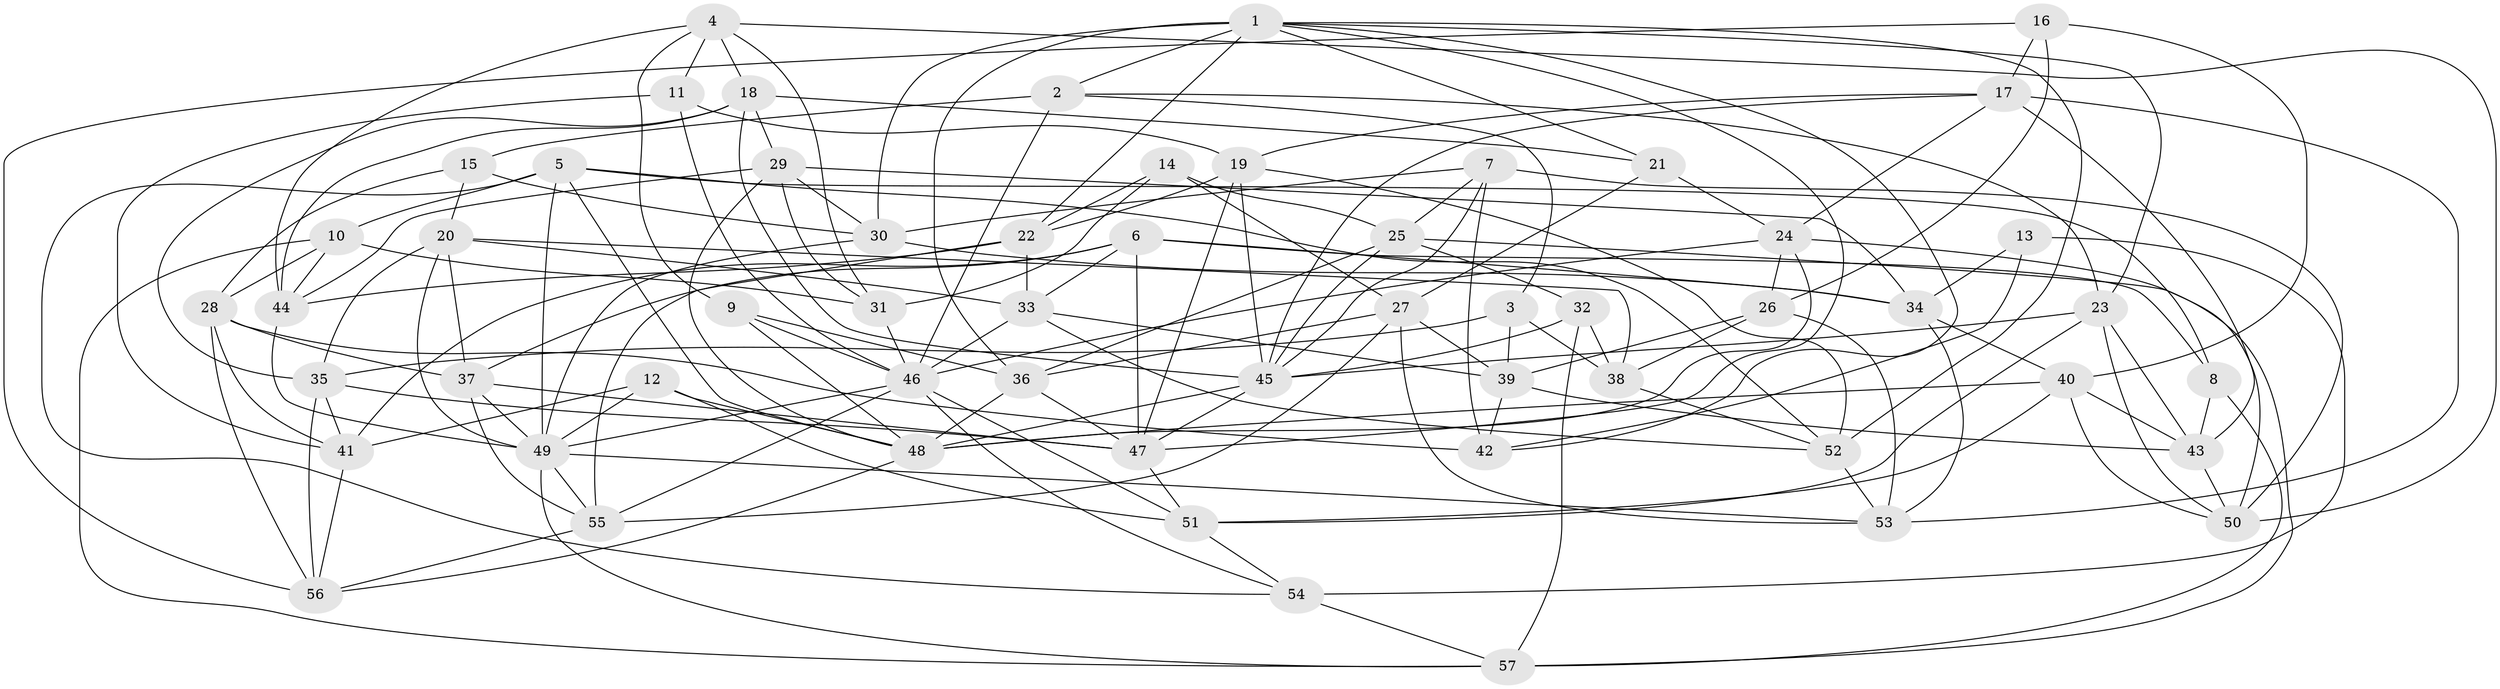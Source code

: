 // original degree distribution, {4: 1.0}
// Generated by graph-tools (version 1.1) at 2025/26/03/09/25 03:26:53]
// undirected, 57 vertices, 165 edges
graph export_dot {
graph [start="1"]
  node [color=gray90,style=filled];
  1;
  2;
  3;
  4;
  5;
  6;
  7;
  8;
  9;
  10;
  11;
  12;
  13;
  14;
  15;
  16;
  17;
  18;
  19;
  20;
  21;
  22;
  23;
  24;
  25;
  26;
  27;
  28;
  29;
  30;
  31;
  32;
  33;
  34;
  35;
  36;
  37;
  38;
  39;
  40;
  41;
  42;
  43;
  44;
  45;
  46;
  47;
  48;
  49;
  50;
  51;
  52;
  53;
  54;
  55;
  56;
  57;
  1 -- 2 [weight=2.0];
  1 -- 21 [weight=1.0];
  1 -- 22 [weight=1.0];
  1 -- 23 [weight=1.0];
  1 -- 30 [weight=1.0];
  1 -- 36 [weight=1.0];
  1 -- 42 [weight=1.0];
  1 -- 47 [weight=1.0];
  1 -- 52 [weight=1.0];
  2 -- 3 [weight=1.0];
  2 -- 15 [weight=1.0];
  2 -- 23 [weight=1.0];
  2 -- 46 [weight=1.0];
  3 -- 35 [weight=1.0];
  3 -- 38 [weight=1.0];
  3 -- 39 [weight=1.0];
  4 -- 9 [weight=1.0];
  4 -- 11 [weight=1.0];
  4 -- 18 [weight=1.0];
  4 -- 31 [weight=1.0];
  4 -- 44 [weight=1.0];
  4 -- 50 [weight=1.0];
  5 -- 8 [weight=1.0];
  5 -- 10 [weight=1.0];
  5 -- 48 [weight=1.0];
  5 -- 49 [weight=1.0];
  5 -- 52 [weight=1.0];
  5 -- 54 [weight=1.0];
  6 -- 8 [weight=1.0];
  6 -- 33 [weight=1.0];
  6 -- 34 [weight=1.0];
  6 -- 37 [weight=1.0];
  6 -- 41 [weight=1.0];
  6 -- 47 [weight=1.0];
  7 -- 25 [weight=1.0];
  7 -- 30 [weight=1.0];
  7 -- 42 [weight=2.0];
  7 -- 45 [weight=1.0];
  7 -- 50 [weight=1.0];
  8 -- 43 [weight=1.0];
  8 -- 57 [weight=1.0];
  9 -- 36 [weight=1.0];
  9 -- 46 [weight=1.0];
  9 -- 48 [weight=1.0];
  10 -- 28 [weight=1.0];
  10 -- 31 [weight=2.0];
  10 -- 44 [weight=1.0];
  10 -- 57 [weight=1.0];
  11 -- 19 [weight=1.0];
  11 -- 41 [weight=1.0];
  11 -- 46 [weight=1.0];
  12 -- 41 [weight=1.0];
  12 -- 48 [weight=1.0];
  12 -- 49 [weight=1.0];
  12 -- 51 [weight=1.0];
  13 -- 34 [weight=1.0];
  13 -- 42 [weight=1.0];
  13 -- 54 [weight=2.0];
  14 -- 22 [weight=1.0];
  14 -- 25 [weight=1.0];
  14 -- 27 [weight=1.0];
  14 -- 31 [weight=1.0];
  15 -- 20 [weight=1.0];
  15 -- 28 [weight=1.0];
  15 -- 30 [weight=1.0];
  16 -- 17 [weight=1.0];
  16 -- 26 [weight=1.0];
  16 -- 40 [weight=1.0];
  16 -- 56 [weight=1.0];
  17 -- 19 [weight=1.0];
  17 -- 24 [weight=1.0];
  17 -- 43 [weight=1.0];
  17 -- 45 [weight=1.0];
  17 -- 53 [weight=1.0];
  18 -- 21 [weight=1.0];
  18 -- 29 [weight=1.0];
  18 -- 35 [weight=1.0];
  18 -- 44 [weight=1.0];
  18 -- 45 [weight=1.0];
  19 -- 22 [weight=1.0];
  19 -- 45 [weight=1.0];
  19 -- 47 [weight=1.0];
  19 -- 52 [weight=1.0];
  20 -- 33 [weight=1.0];
  20 -- 35 [weight=1.0];
  20 -- 37 [weight=1.0];
  20 -- 38 [weight=1.0];
  20 -- 49 [weight=1.0];
  21 -- 24 [weight=1.0];
  21 -- 27 [weight=1.0];
  22 -- 33 [weight=1.0];
  22 -- 44 [weight=1.0];
  22 -- 55 [weight=1.0];
  23 -- 43 [weight=1.0];
  23 -- 45 [weight=1.0];
  23 -- 50 [weight=1.0];
  23 -- 51 [weight=1.0];
  24 -- 26 [weight=1.0];
  24 -- 46 [weight=1.0];
  24 -- 48 [weight=1.0];
  24 -- 50 [weight=1.0];
  25 -- 32 [weight=1.0];
  25 -- 36 [weight=1.0];
  25 -- 45 [weight=1.0];
  25 -- 57 [weight=1.0];
  26 -- 38 [weight=2.0];
  26 -- 39 [weight=1.0];
  26 -- 53 [weight=1.0];
  27 -- 36 [weight=1.0];
  27 -- 39 [weight=1.0];
  27 -- 53 [weight=1.0];
  27 -- 55 [weight=1.0];
  28 -- 37 [weight=1.0];
  28 -- 41 [weight=1.0];
  28 -- 42 [weight=1.0];
  28 -- 56 [weight=1.0];
  29 -- 30 [weight=1.0];
  29 -- 31 [weight=1.0];
  29 -- 34 [weight=1.0];
  29 -- 44 [weight=1.0];
  29 -- 48 [weight=1.0];
  30 -- 34 [weight=1.0];
  30 -- 49 [weight=1.0];
  31 -- 46 [weight=1.0];
  32 -- 38 [weight=1.0];
  32 -- 45 [weight=1.0];
  32 -- 57 [weight=1.0];
  33 -- 39 [weight=1.0];
  33 -- 46 [weight=1.0];
  33 -- 52 [weight=1.0];
  34 -- 40 [weight=1.0];
  34 -- 53 [weight=1.0];
  35 -- 41 [weight=1.0];
  35 -- 47 [weight=1.0];
  35 -- 56 [weight=1.0];
  36 -- 47 [weight=1.0];
  36 -- 48 [weight=1.0];
  37 -- 47 [weight=1.0];
  37 -- 49 [weight=1.0];
  37 -- 55 [weight=1.0];
  38 -- 52 [weight=1.0];
  39 -- 42 [weight=1.0];
  39 -- 43 [weight=1.0];
  40 -- 43 [weight=1.0];
  40 -- 48 [weight=1.0];
  40 -- 50 [weight=1.0];
  40 -- 51 [weight=1.0];
  41 -- 56 [weight=1.0];
  43 -- 50 [weight=1.0];
  44 -- 49 [weight=1.0];
  45 -- 47 [weight=1.0];
  45 -- 48 [weight=2.0];
  46 -- 49 [weight=1.0];
  46 -- 51 [weight=1.0];
  46 -- 54 [weight=1.0];
  46 -- 55 [weight=1.0];
  47 -- 51 [weight=1.0];
  48 -- 56 [weight=1.0];
  49 -- 53 [weight=1.0];
  49 -- 55 [weight=1.0];
  49 -- 57 [weight=1.0];
  51 -- 54 [weight=1.0];
  52 -- 53 [weight=1.0];
  54 -- 57 [weight=1.0];
  55 -- 56 [weight=1.0];
}
